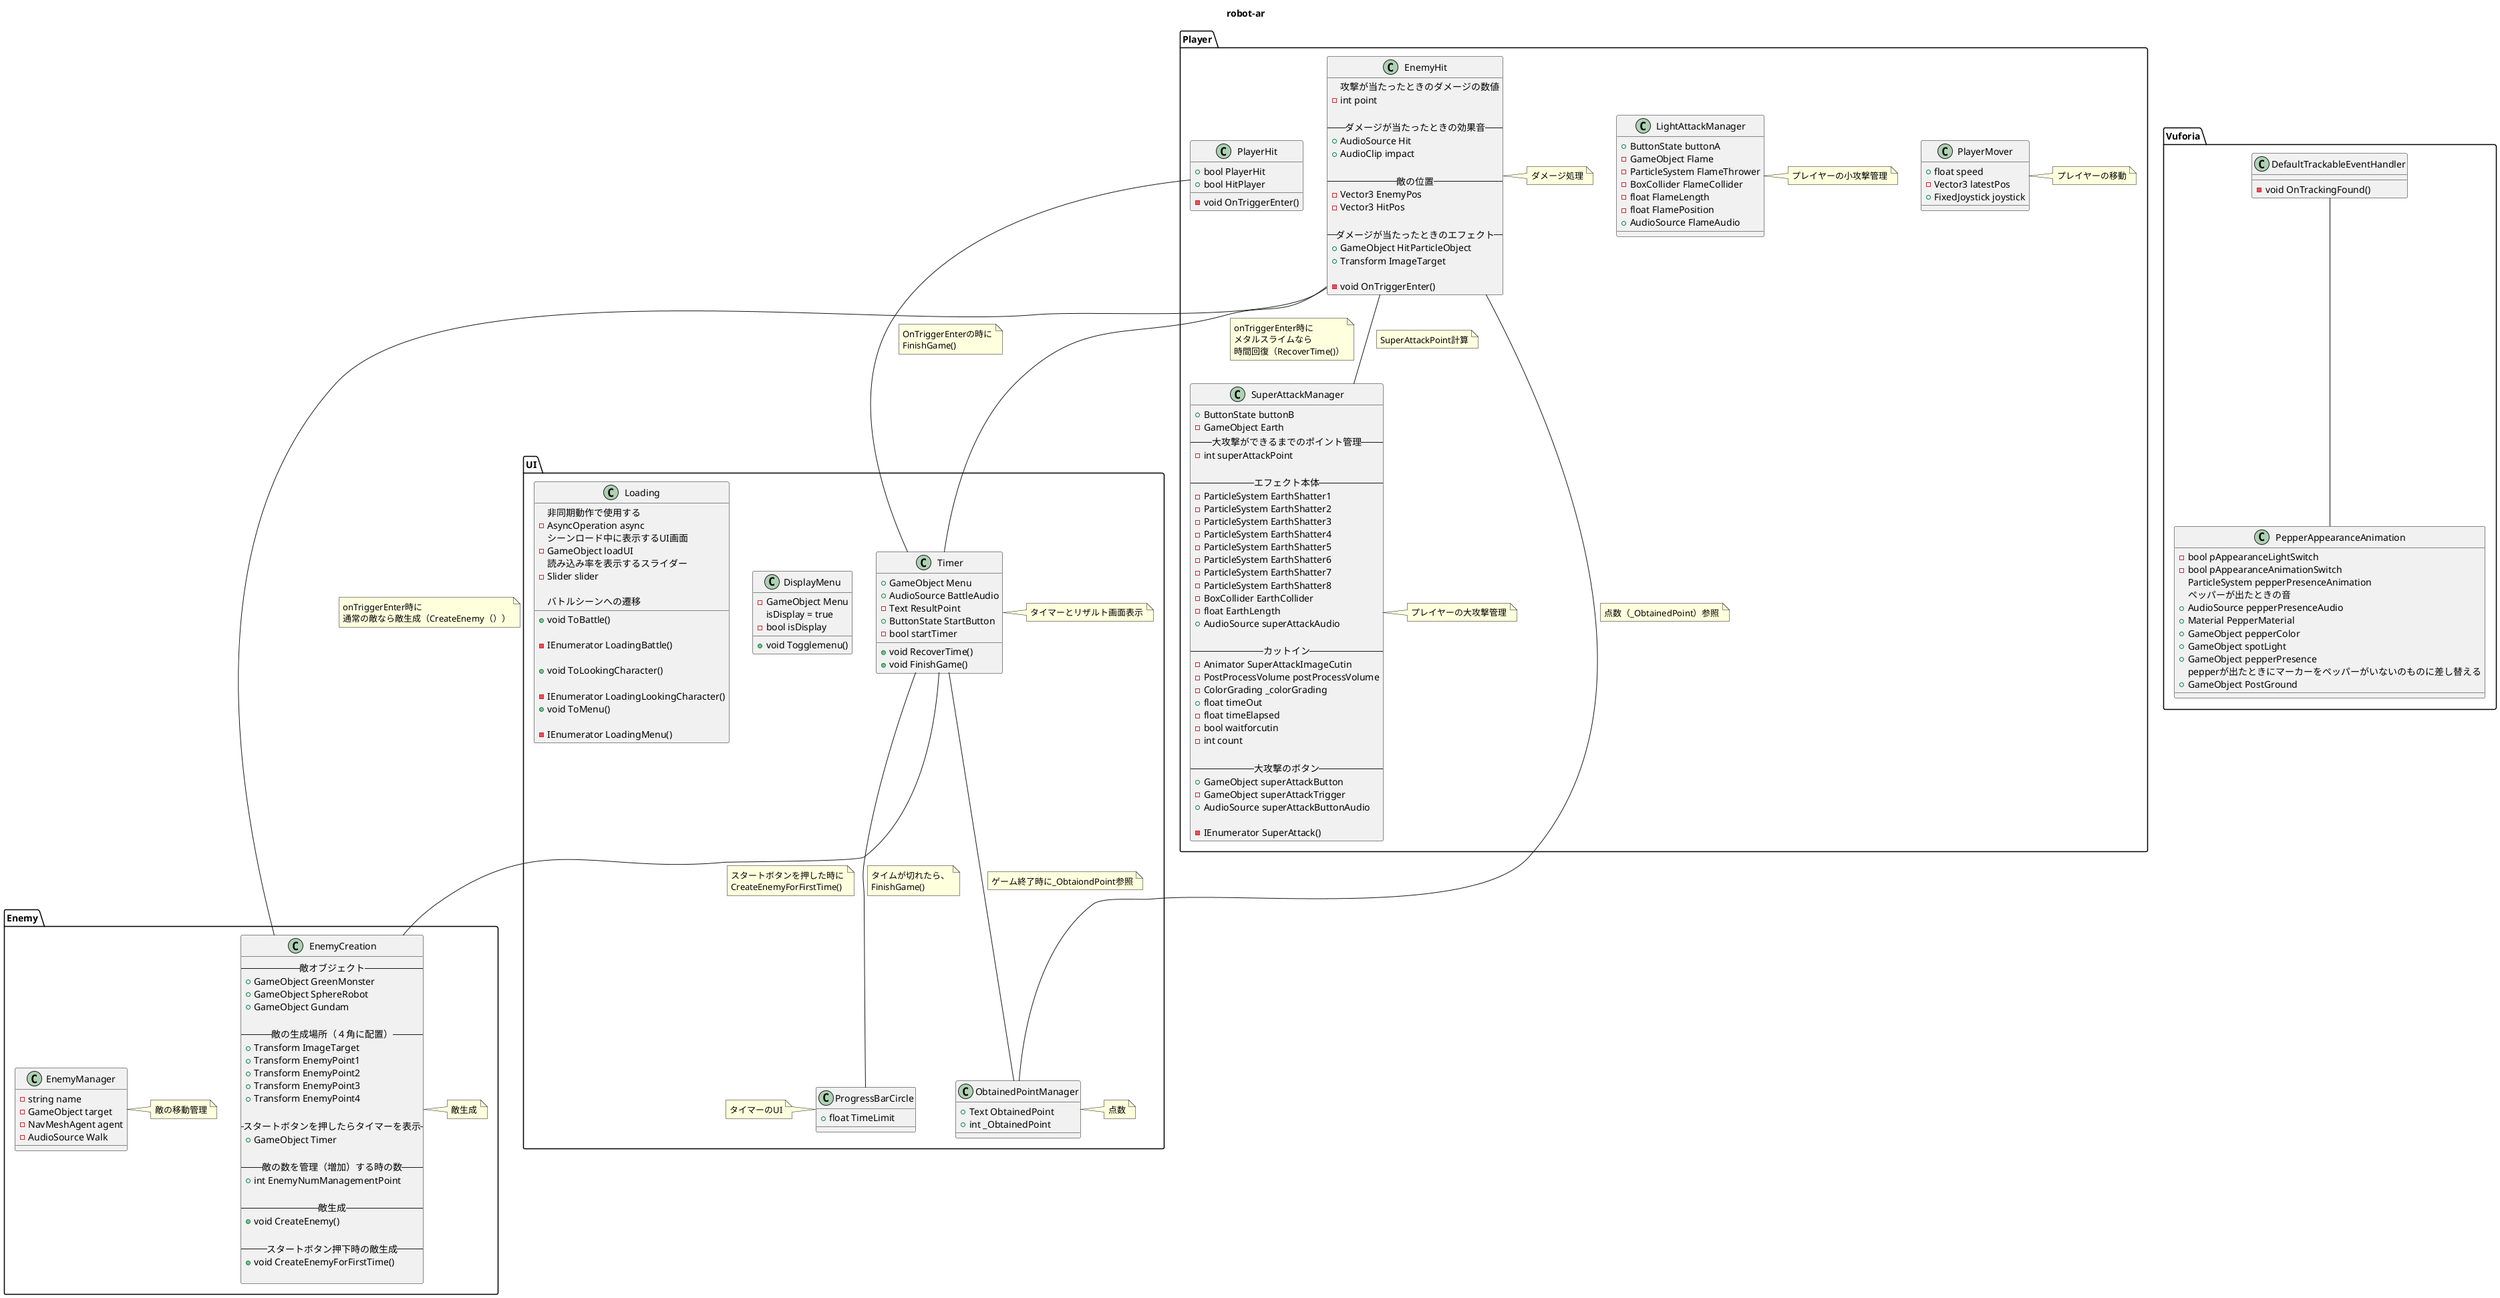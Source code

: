 @startuml robot-ar
title robot-ar
package Enemy{
    class EnemyCreation {
        --敵オブジェクト--
        + GameObject GreenMonster
        + GameObject SphereRobot
        + GameObject Gundam
        
        --敵の生成場所（４角に配置）--
        + Transform ImageTarget
        + Transform EnemyPoint1
        + Transform EnemyPoint2
        + Transform EnemyPoint3
        + Transform EnemyPoint4

        --スタートボタンを押したらタイマーを表示--
        + GameObject Timer
        
        --敵の数を管理（増加）する時の数--
        + int EnemyNumManagementPoint

        --敵生成--
        + void CreateEnemy()

        --スタートボタン押下時の敵生成--
        + void CreateEnemyForFirstTime()

    }
    note right
    敵生成
    end note
    
    class EnemyManager {
        - string name
        - GameObject target
        - NavMeshAgent agent
        - AudioSource Walk
    }
    note right
    敵の移動管理
    end note

}

package Player{

    class PlayerMover{
        + float speed
        - Vector3 latestPos
        + FixedJoystick joystick

    }
    note right
    プレイヤーの移動
    end note

    class LightAttackManager{
        + ButtonState buttonA
        - GameObject Flame
        - ParticleSystem FlameThrower
        - BoxCollider FlameCollider
        - float FlameLength
        - float FlamePosition
        + AudioSource FlameAudio

    }
    note right
    プレイヤーの小攻撃管理
    end note

    class SuperAttackManager{
        + ButtonState buttonB
        - GameObject Earth
        --大攻撃ができるまでのポイント管理--
        - int superAttackPoint

        --エフェクト本体--
        - ParticleSystem EarthShatter1
        - ParticleSystem EarthShatter2
        - ParticleSystem EarthShatter3
        - ParticleSystem EarthShatter4
        - ParticleSystem EarthShatter5
        - ParticleSystem EarthShatter6
        - ParticleSystem EarthShatter7
        - ParticleSystem EarthShatter8
        - BoxCollider EarthCollider
        - float EarthLength
        + AudioSource superAttackAudio
        
        --カットイン--
        - Animator SuperAttackImageCutin
        - PostProcessVolume postProcessVolume
        - ColorGrading _colorGrading
        + float timeOut
        - float timeElapsed
        - bool waitforcutin
        - int count
        
        --大攻撃のボタン--
        + GameObject superAttackButton
        - GameObject superAttackTrigger
        + AudioSource superAttackButtonAudio
           
        - IEnumerator SuperAttack()
    }
    note right
    プレイヤーの大攻撃管理
    end note

    class EnemyHit{
        --攻撃が当たったときのダメージの数値--        
        - int point

        --ダメージが当たったときの効果音--
        + AudioSource Hit
        + AudioClip impact

        --敵の位置--
        - Vector3 EnemyPos
        - Vector3 HitPos

        --ダメージが当たったときのエフェクト--
        + GameObject HitParticleObject
        + Transform ImageTarget

        - void OnTriggerEnter()
    }
    note right
    ダメージ処理
    end note

    class PlayerHit{
    + bool PlayerHit
    - void OnTriggerEnter()
    + bool HitPlayer
    }
}
package UI{
    class ObtainedPointManager{
        + Text ObtainedPoint
        + int _ObtainedPoint
    }
    note right
    点数
    end note

    class DisplayMenu{
        - GameObject Menu
        isDisplay = true
        - bool isDisplay
        + void Togglemenu()
    }

    class Loading{
        非同期動作で使用する
        - AsyncOperation async
        シーンロード中に表示するUI画面
        - GameObject loadUI
        読み込み率を表示するスライダー
        - Slider slider

        バトルシーンへの遷移
        + void ToBattle()

        - IEnumerator LoadingBattle()

        + void ToLookingCharacter()

        - IEnumerator LoadingLookingCharacter()
        + void ToMenu()

        -IEnumerator LoadingMenu()
    }

    class ProgressBarCircle{
        + float TimeLimit
    }
    note left
    タイマーのUI
    end note

    class Timer{
        + GameObject Menu
        + AudioSource BattleAudio
        - Text ResultPoint
        + ButtonState StartButton
	    - bool startTimer
        + void RecoverTime()
        + void FinishGame()

    }
    note right
    タイマーとリザルト画面表示
    end note
}

package Vuforia{
    class  DefaultTrackableEventHandler{
        - void OnTrackingFound()
    }

    class PepperAppearanceAnimation{
        - bool pAppearanceLightSwitch
        - bool pAppearanceAnimationSwitch
        ParticleSystem pepperPresenceAnimation
        ペッパーが出たときの音
        + AudioSource pepperPresenceAudio
        + Material PepperMaterial
        + GameObject pepperColor
        + GameObject spotLight
        + GameObject pepperPresence
        pepperが出たときにマーカーをペッパーがいないのものに差し替える
        + GameObject PostGround
    }

}

PlayerHit -- Timer
note on link
OnTriggerEnterの時に
FinishGame()
end note


EnemyHit -- EnemyCreation
note on link
onTriggerEnter時に
通常の敵なら敵生成（CreateEnemy（））
end note

EnemyHit -- SuperAttackManager
note on link: SuperAttackPoint計算

EnemyHit -- ObtainedPointManager
note on link: 点数（_ObtainedPoint）参照

EnemyHit -- Timer
note on link
onTriggerEnter時に
メタルスライムなら
時間回復（RecoverTime()）
end note

Timer -- ObtainedPointManager
note on link
ゲーム終了時に_ObtaiondPoint参照
end note

Timer -- ProgressBarCircle
note on link
タイムが切れたら、
FinishGame()
end note

Timer -- EnemyCreation
note on link
スタートボタンを押した時に
CreateEnemyForFirstTime()
end note

DefaultTrackableEventHandler -- PepperAppearanceAnimation


@enduml